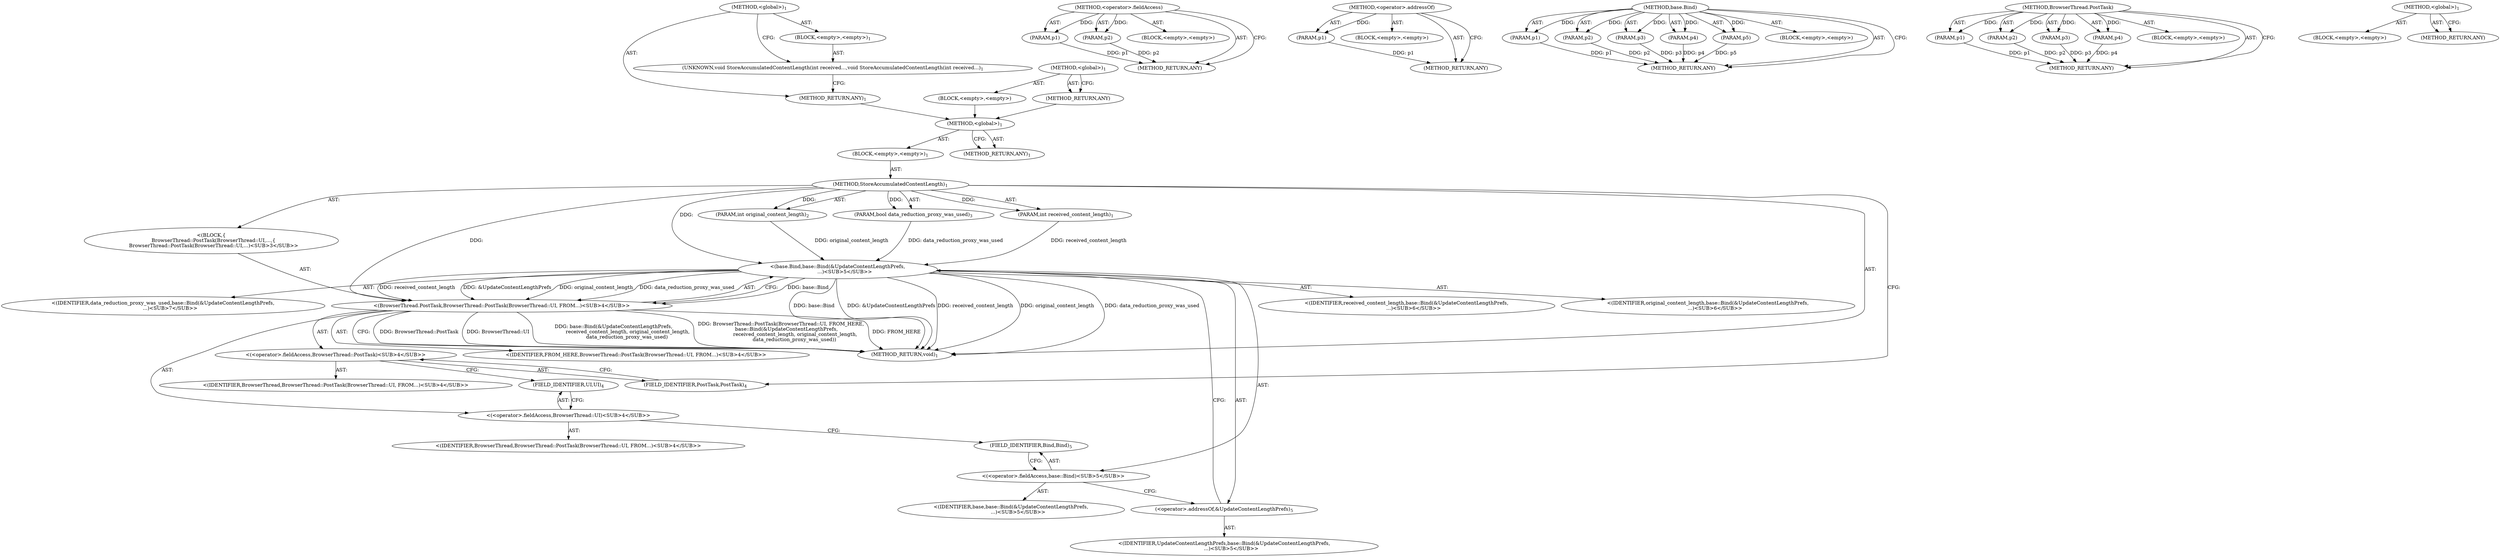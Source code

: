 digraph "&lt;global&gt;" {
vulnerable_6 [label=<(METHOD,&lt;global&gt;)<SUB>1</SUB>>];
vulnerable_7 [label=<(BLOCK,&lt;empty&gt;,&lt;empty&gt;)<SUB>1</SUB>>];
vulnerable_8 [label=<(METHOD,StoreAccumulatedContentLength)<SUB>1</SUB>>];
vulnerable_9 [label=<(PARAM,int received_content_length)<SUB>1</SUB>>];
vulnerable_10 [label=<(PARAM,int original_content_length)<SUB>2</SUB>>];
vulnerable_11 [label=<(PARAM,bool data_reduction_proxy_was_used)<SUB>3</SUB>>];
vulnerable_12 [label="<(BLOCK,{
   BrowserThread::PostTask(BrowserThread::UI,...,{
   BrowserThread::PostTask(BrowserThread::UI,...)<SUB>3</SUB>>"];
vulnerable_13 [label="<(BrowserThread.PostTask,BrowserThread::PostTask(BrowserThread::UI, FROM...)<SUB>4</SUB>>"];
vulnerable_14 [label="<(&lt;operator&gt;.fieldAccess,BrowserThread::PostTask)<SUB>4</SUB>>"];
vulnerable_15 [label="<(IDENTIFIER,BrowserThread,BrowserThread::PostTask(BrowserThread::UI, FROM...)<SUB>4</SUB>>"];
vulnerable_16 [label=<(FIELD_IDENTIFIER,PostTask,PostTask)<SUB>4</SUB>>];
vulnerable_17 [label="<(&lt;operator&gt;.fieldAccess,BrowserThread::UI)<SUB>4</SUB>>"];
vulnerable_18 [label="<(IDENTIFIER,BrowserThread,BrowserThread::PostTask(BrowserThread::UI, FROM...)<SUB>4</SUB>>"];
vulnerable_19 [label=<(FIELD_IDENTIFIER,UI,UI)<SUB>4</SUB>>];
vulnerable_20 [label="<(IDENTIFIER,FROM_HERE,BrowserThread::PostTask(BrowserThread::UI, FROM...)<SUB>4</SUB>>"];
vulnerable_21 [label="<(base.Bind,base::Bind(&amp;UpdateContentLengthPrefs,
         ...)<SUB>5</SUB>>"];
vulnerable_22 [label="<(&lt;operator&gt;.fieldAccess,base::Bind)<SUB>5</SUB>>"];
vulnerable_23 [label="<(IDENTIFIER,base,base::Bind(&amp;UpdateContentLengthPrefs,
         ...)<SUB>5</SUB>>"];
vulnerable_24 [label=<(FIELD_IDENTIFIER,Bind,Bind)<SUB>5</SUB>>];
vulnerable_25 [label=<(&lt;operator&gt;.addressOf,&amp;UpdateContentLengthPrefs)<SUB>5</SUB>>];
vulnerable_26 [label="<(IDENTIFIER,UpdateContentLengthPrefs,base::Bind(&amp;UpdateContentLengthPrefs,
         ...)<SUB>5</SUB>>"];
vulnerable_27 [label="<(IDENTIFIER,received_content_length,base::Bind(&amp;UpdateContentLengthPrefs,
         ...)<SUB>6</SUB>>"];
vulnerable_28 [label="<(IDENTIFIER,original_content_length,base::Bind(&amp;UpdateContentLengthPrefs,
         ...)<SUB>6</SUB>>"];
vulnerable_29 [label="<(IDENTIFIER,data_reduction_proxy_was_used,base::Bind(&amp;UpdateContentLengthPrefs,
         ...)<SUB>7</SUB>>"];
vulnerable_30 [label=<(METHOD_RETURN,void)<SUB>1</SUB>>];
vulnerable_32 [label=<(METHOD_RETURN,ANY)<SUB>1</SUB>>];
vulnerable_60 [label=<(METHOD,&lt;operator&gt;.fieldAccess)>];
vulnerable_61 [label=<(PARAM,p1)>];
vulnerable_62 [label=<(PARAM,p2)>];
vulnerable_63 [label=<(BLOCK,&lt;empty&gt;,&lt;empty&gt;)>];
vulnerable_64 [label=<(METHOD_RETURN,ANY)>];
vulnerable_73 [label=<(METHOD,&lt;operator&gt;.addressOf)>];
vulnerable_74 [label=<(PARAM,p1)>];
vulnerable_75 [label=<(BLOCK,&lt;empty&gt;,&lt;empty&gt;)>];
vulnerable_76 [label=<(METHOD_RETURN,ANY)>];
vulnerable_65 [label=<(METHOD,base.Bind)>];
vulnerable_66 [label=<(PARAM,p1)>];
vulnerable_67 [label=<(PARAM,p2)>];
vulnerable_68 [label=<(PARAM,p3)>];
vulnerable_69 [label=<(PARAM,p4)>];
vulnerable_70 [label=<(PARAM,p5)>];
vulnerable_71 [label=<(BLOCK,&lt;empty&gt;,&lt;empty&gt;)>];
vulnerable_72 [label=<(METHOD_RETURN,ANY)>];
vulnerable_53 [label=<(METHOD,BrowserThread.PostTask)>];
vulnerable_54 [label=<(PARAM,p1)>];
vulnerable_55 [label=<(PARAM,p2)>];
vulnerable_56 [label=<(PARAM,p3)>];
vulnerable_57 [label=<(PARAM,p4)>];
vulnerable_58 [label=<(BLOCK,&lt;empty&gt;,&lt;empty&gt;)>];
vulnerable_59 [label=<(METHOD_RETURN,ANY)>];
vulnerable_47 [label=<(METHOD,&lt;global&gt;)<SUB>1</SUB>>];
vulnerable_48 [label=<(BLOCK,&lt;empty&gt;,&lt;empty&gt;)>];
vulnerable_49 [label=<(METHOD_RETURN,ANY)>];
fixed_6 [label=<(METHOD,&lt;global&gt;)<SUB>1</SUB>>];
fixed_7 [label=<(BLOCK,&lt;empty&gt;,&lt;empty&gt;)<SUB>1</SUB>>];
fixed_8 [label=<(UNKNOWN,void StoreAccumulatedContentLength(int received...,void StoreAccumulatedContentLength(int received...)<SUB>1</SUB>>];
fixed_9 [label=<(METHOD_RETURN,ANY)<SUB>1</SUB>>];
fixed_14 [label=<(METHOD,&lt;global&gt;)<SUB>1</SUB>>];
fixed_15 [label=<(BLOCK,&lt;empty&gt;,&lt;empty&gt;)>];
fixed_16 [label=<(METHOD_RETURN,ANY)>];
vulnerable_6 -> vulnerable_7  [key=0, label="AST: "];
vulnerable_6 -> vulnerable_32  [key=0, label="AST: "];
vulnerable_6 -> vulnerable_32  [key=1, label="CFG: "];
vulnerable_7 -> vulnerable_8  [key=0, label="AST: "];
vulnerable_8 -> vulnerable_9  [key=0, label="AST: "];
vulnerable_8 -> vulnerable_9  [key=1, label="DDG: "];
vulnerable_8 -> vulnerable_10  [key=0, label="AST: "];
vulnerable_8 -> vulnerable_10  [key=1, label="DDG: "];
vulnerable_8 -> vulnerable_11  [key=0, label="AST: "];
vulnerable_8 -> vulnerable_11  [key=1, label="DDG: "];
vulnerable_8 -> vulnerable_12  [key=0, label="AST: "];
vulnerable_8 -> vulnerable_30  [key=0, label="AST: "];
vulnerable_8 -> vulnerable_16  [key=0, label="CFG: "];
vulnerable_8 -> vulnerable_13  [key=0, label="DDG: "];
vulnerable_8 -> vulnerable_21  [key=0, label="DDG: "];
vulnerable_9 -> vulnerable_21  [key=0, label="DDG: received_content_length"];
vulnerable_10 -> vulnerable_21  [key=0, label="DDG: original_content_length"];
vulnerable_11 -> vulnerable_21  [key=0, label="DDG: data_reduction_proxy_was_used"];
vulnerable_12 -> vulnerable_13  [key=0, label="AST: "];
vulnerable_13 -> vulnerable_14  [key=0, label="AST: "];
vulnerable_13 -> vulnerable_17  [key=0, label="AST: "];
vulnerable_13 -> vulnerable_20  [key=0, label="AST: "];
vulnerable_13 -> vulnerable_21  [key=0, label="AST: "];
vulnerable_13 -> vulnerable_30  [key=0, label="CFG: "];
vulnerable_13 -> vulnerable_30  [key=1, label="DDG: BrowserThread::PostTask"];
vulnerable_13 -> vulnerable_30  [key=2, label="DDG: BrowserThread::UI"];
vulnerable_13 -> vulnerable_30  [key=3, label="DDG: base::Bind(&amp;UpdateContentLengthPrefs,
                  received_content_length, original_content_length,
                 data_reduction_proxy_was_used)"];
vulnerable_13 -> vulnerable_30  [key=4, label="DDG: BrowserThread::PostTask(BrowserThread::UI, FROM_HERE,
       base::Bind(&amp;UpdateContentLengthPrefs,
                  received_content_length, original_content_length,
                 data_reduction_proxy_was_used))"];
vulnerable_13 -> vulnerable_30  [key=5, label="DDG: FROM_HERE"];
vulnerable_14 -> vulnerable_15  [key=0, label="AST: "];
vulnerable_14 -> vulnerable_16  [key=0, label="AST: "];
vulnerable_14 -> vulnerable_19  [key=0, label="CFG: "];
vulnerable_16 -> vulnerable_14  [key=0, label="CFG: "];
vulnerable_17 -> vulnerable_18  [key=0, label="AST: "];
vulnerable_17 -> vulnerable_19  [key=0, label="AST: "];
vulnerable_17 -> vulnerable_24  [key=0, label="CFG: "];
vulnerable_19 -> vulnerable_17  [key=0, label="CFG: "];
vulnerable_21 -> vulnerable_22  [key=0, label="AST: "];
vulnerable_21 -> vulnerable_25  [key=0, label="AST: "];
vulnerable_21 -> vulnerable_27  [key=0, label="AST: "];
vulnerable_21 -> vulnerable_28  [key=0, label="AST: "];
vulnerable_21 -> vulnerable_29  [key=0, label="AST: "];
vulnerable_21 -> vulnerable_13  [key=0, label="CFG: "];
vulnerable_21 -> vulnerable_13  [key=1, label="DDG: base::Bind"];
vulnerable_21 -> vulnerable_13  [key=2, label="DDG: received_content_length"];
vulnerable_21 -> vulnerable_13  [key=3, label="DDG: &amp;UpdateContentLengthPrefs"];
vulnerable_21 -> vulnerable_13  [key=4, label="DDG: original_content_length"];
vulnerable_21 -> vulnerable_13  [key=5, label="DDG: data_reduction_proxy_was_used"];
vulnerable_21 -> vulnerable_30  [key=0, label="DDG: base::Bind"];
vulnerable_21 -> vulnerable_30  [key=1, label="DDG: &amp;UpdateContentLengthPrefs"];
vulnerable_21 -> vulnerable_30  [key=2, label="DDG: received_content_length"];
vulnerable_21 -> vulnerable_30  [key=3, label="DDG: original_content_length"];
vulnerable_21 -> vulnerable_30  [key=4, label="DDG: data_reduction_proxy_was_used"];
vulnerable_22 -> vulnerable_23  [key=0, label="AST: "];
vulnerable_22 -> vulnerable_24  [key=0, label="AST: "];
vulnerable_22 -> vulnerable_25  [key=0, label="CFG: "];
vulnerable_24 -> vulnerable_22  [key=0, label="CFG: "];
vulnerable_25 -> vulnerable_26  [key=0, label="AST: "];
vulnerable_25 -> vulnerable_21  [key=0, label="CFG: "];
vulnerable_60 -> vulnerable_61  [key=0, label="AST: "];
vulnerable_60 -> vulnerable_61  [key=1, label="DDG: "];
vulnerable_60 -> vulnerable_63  [key=0, label="AST: "];
vulnerable_60 -> vulnerable_62  [key=0, label="AST: "];
vulnerable_60 -> vulnerable_62  [key=1, label="DDG: "];
vulnerable_60 -> vulnerable_64  [key=0, label="AST: "];
vulnerable_60 -> vulnerable_64  [key=1, label="CFG: "];
vulnerable_61 -> vulnerable_64  [key=0, label="DDG: p1"];
vulnerable_62 -> vulnerable_64  [key=0, label="DDG: p2"];
vulnerable_73 -> vulnerable_74  [key=0, label="AST: "];
vulnerable_73 -> vulnerable_74  [key=1, label="DDG: "];
vulnerable_73 -> vulnerable_75  [key=0, label="AST: "];
vulnerable_73 -> vulnerable_76  [key=0, label="AST: "];
vulnerable_73 -> vulnerable_76  [key=1, label="CFG: "];
vulnerable_74 -> vulnerable_76  [key=0, label="DDG: p1"];
vulnerable_65 -> vulnerable_66  [key=0, label="AST: "];
vulnerable_65 -> vulnerable_66  [key=1, label="DDG: "];
vulnerable_65 -> vulnerable_71  [key=0, label="AST: "];
vulnerable_65 -> vulnerable_67  [key=0, label="AST: "];
vulnerable_65 -> vulnerable_67  [key=1, label="DDG: "];
vulnerable_65 -> vulnerable_72  [key=0, label="AST: "];
vulnerable_65 -> vulnerable_72  [key=1, label="CFG: "];
vulnerable_65 -> vulnerable_68  [key=0, label="AST: "];
vulnerable_65 -> vulnerable_68  [key=1, label="DDG: "];
vulnerable_65 -> vulnerable_69  [key=0, label="AST: "];
vulnerable_65 -> vulnerable_69  [key=1, label="DDG: "];
vulnerable_65 -> vulnerable_70  [key=0, label="AST: "];
vulnerable_65 -> vulnerable_70  [key=1, label="DDG: "];
vulnerable_66 -> vulnerable_72  [key=0, label="DDG: p1"];
vulnerable_67 -> vulnerable_72  [key=0, label="DDG: p2"];
vulnerable_68 -> vulnerable_72  [key=0, label="DDG: p3"];
vulnerable_69 -> vulnerable_72  [key=0, label="DDG: p4"];
vulnerable_70 -> vulnerable_72  [key=0, label="DDG: p5"];
vulnerable_53 -> vulnerable_54  [key=0, label="AST: "];
vulnerable_53 -> vulnerable_54  [key=1, label="DDG: "];
vulnerable_53 -> vulnerable_58  [key=0, label="AST: "];
vulnerable_53 -> vulnerable_55  [key=0, label="AST: "];
vulnerable_53 -> vulnerable_55  [key=1, label="DDG: "];
vulnerable_53 -> vulnerable_59  [key=0, label="AST: "];
vulnerable_53 -> vulnerable_59  [key=1, label="CFG: "];
vulnerable_53 -> vulnerable_56  [key=0, label="AST: "];
vulnerable_53 -> vulnerable_56  [key=1, label="DDG: "];
vulnerable_53 -> vulnerable_57  [key=0, label="AST: "];
vulnerable_53 -> vulnerable_57  [key=1, label="DDG: "];
vulnerable_54 -> vulnerable_59  [key=0, label="DDG: p1"];
vulnerable_55 -> vulnerable_59  [key=0, label="DDG: p2"];
vulnerable_56 -> vulnerable_59  [key=0, label="DDG: p3"];
vulnerable_57 -> vulnerable_59  [key=0, label="DDG: p4"];
vulnerable_47 -> vulnerable_48  [key=0, label="AST: "];
vulnerable_47 -> vulnerable_49  [key=0, label="AST: "];
vulnerable_47 -> vulnerable_49  [key=1, label="CFG: "];
fixed_6 -> fixed_7  [key=0, label="AST: "];
fixed_6 -> fixed_9  [key=0, label="AST: "];
fixed_6 -> fixed_8  [key=0, label="CFG: "];
fixed_7 -> fixed_8  [key=0, label="AST: "];
fixed_8 -> fixed_9  [key=0, label="CFG: "];
fixed_9 -> vulnerable_6  [key=0];
fixed_14 -> fixed_15  [key=0, label="AST: "];
fixed_14 -> fixed_16  [key=0, label="AST: "];
fixed_14 -> fixed_16  [key=1, label="CFG: "];
fixed_15 -> vulnerable_6  [key=0];
fixed_16 -> vulnerable_6  [key=0];
}
